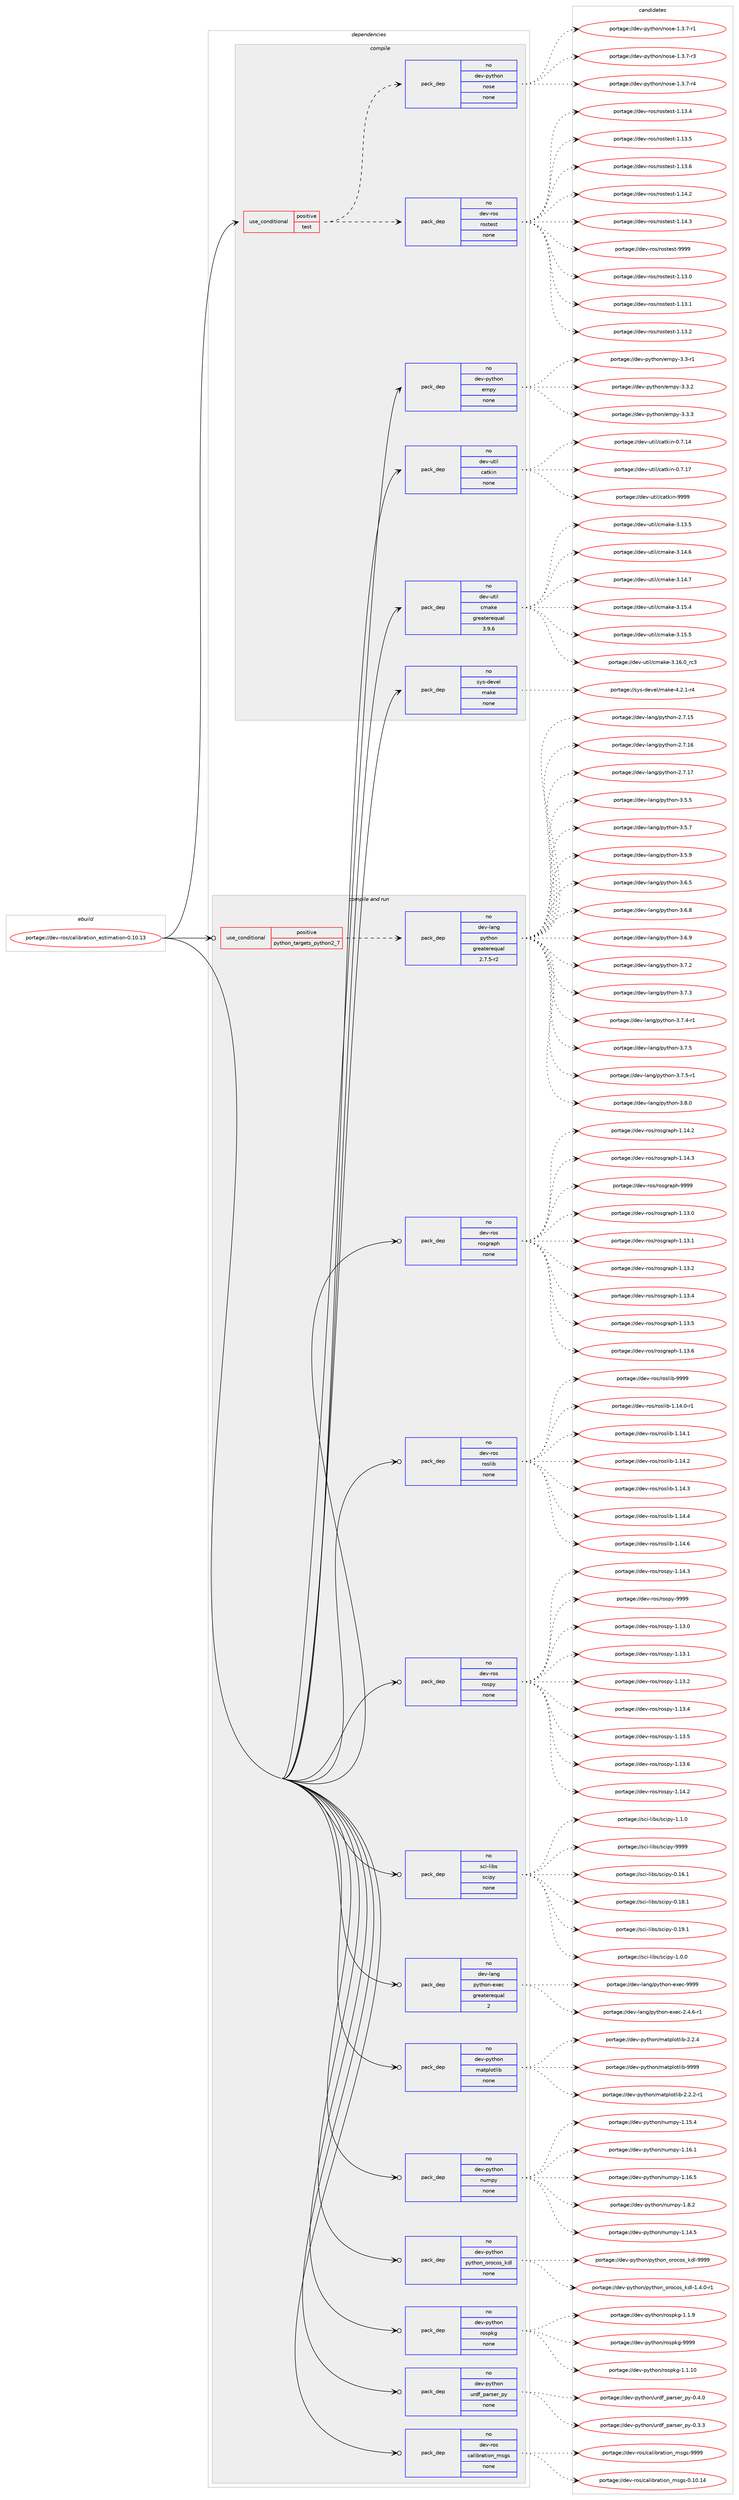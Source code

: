 digraph prolog {

# *************
# Graph options
# *************

newrank=true;
concentrate=true;
compound=true;
graph [rankdir=LR,fontname=Helvetica,fontsize=10,ranksep=1.5];#, ranksep=2.5, nodesep=0.2];
edge  [arrowhead=vee];
node  [fontname=Helvetica,fontsize=10];

# **********
# The ebuild
# **********

subgraph cluster_leftcol {
color=gray;
rank=same;
label=<<i>ebuild</i>>;
id [label="portage://dev-ros/calibration_estimation-0.10.13", color=red, width=4, href="../dev-ros/calibration_estimation-0.10.13.svg"];
}

# ****************
# The dependencies
# ****************

subgraph cluster_midcol {
color=gray;
label=<<i>dependencies</i>>;
subgraph cluster_compile {
fillcolor="#eeeeee";
style=filled;
label=<<i>compile</i>>;
subgraph cond42089 {
dependency183919 [label=<<TABLE BORDER="0" CELLBORDER="1" CELLSPACING="0" CELLPADDING="4"><TR><TD ROWSPAN="3" CELLPADDING="10">use_conditional</TD></TR><TR><TD>positive</TD></TR><TR><TD>test</TD></TR></TABLE>>, shape=none, color=red];
subgraph pack138410 {
dependency183920 [label=<<TABLE BORDER="0" CELLBORDER="1" CELLSPACING="0" CELLPADDING="4" WIDTH="220"><TR><TD ROWSPAN="6" CELLPADDING="30">pack_dep</TD></TR><TR><TD WIDTH="110">no</TD></TR><TR><TD>dev-ros</TD></TR><TR><TD>rostest</TD></TR><TR><TD>none</TD></TR><TR><TD></TD></TR></TABLE>>, shape=none, color=blue];
}
dependency183919:e -> dependency183920:w [weight=20,style="dashed",arrowhead="vee"];
subgraph pack138411 {
dependency183921 [label=<<TABLE BORDER="0" CELLBORDER="1" CELLSPACING="0" CELLPADDING="4" WIDTH="220"><TR><TD ROWSPAN="6" CELLPADDING="30">pack_dep</TD></TR><TR><TD WIDTH="110">no</TD></TR><TR><TD>dev-python</TD></TR><TR><TD>nose</TD></TR><TR><TD>none</TD></TR><TR><TD></TD></TR></TABLE>>, shape=none, color=blue];
}
dependency183919:e -> dependency183921:w [weight=20,style="dashed",arrowhead="vee"];
}
id:e -> dependency183919:w [weight=20,style="solid",arrowhead="vee"];
subgraph pack138412 {
dependency183922 [label=<<TABLE BORDER="0" CELLBORDER="1" CELLSPACING="0" CELLPADDING="4" WIDTH="220"><TR><TD ROWSPAN="6" CELLPADDING="30">pack_dep</TD></TR><TR><TD WIDTH="110">no</TD></TR><TR><TD>dev-python</TD></TR><TR><TD>empy</TD></TR><TR><TD>none</TD></TR><TR><TD></TD></TR></TABLE>>, shape=none, color=blue];
}
id:e -> dependency183922:w [weight=20,style="solid",arrowhead="vee"];
subgraph pack138413 {
dependency183923 [label=<<TABLE BORDER="0" CELLBORDER="1" CELLSPACING="0" CELLPADDING="4" WIDTH="220"><TR><TD ROWSPAN="6" CELLPADDING="30">pack_dep</TD></TR><TR><TD WIDTH="110">no</TD></TR><TR><TD>dev-util</TD></TR><TR><TD>catkin</TD></TR><TR><TD>none</TD></TR><TR><TD></TD></TR></TABLE>>, shape=none, color=blue];
}
id:e -> dependency183923:w [weight=20,style="solid",arrowhead="vee"];
subgraph pack138414 {
dependency183924 [label=<<TABLE BORDER="0" CELLBORDER="1" CELLSPACING="0" CELLPADDING="4" WIDTH="220"><TR><TD ROWSPAN="6" CELLPADDING="30">pack_dep</TD></TR><TR><TD WIDTH="110">no</TD></TR><TR><TD>dev-util</TD></TR><TR><TD>cmake</TD></TR><TR><TD>greaterequal</TD></TR><TR><TD>3.9.6</TD></TR></TABLE>>, shape=none, color=blue];
}
id:e -> dependency183924:w [weight=20,style="solid",arrowhead="vee"];
subgraph pack138415 {
dependency183925 [label=<<TABLE BORDER="0" CELLBORDER="1" CELLSPACING="0" CELLPADDING="4" WIDTH="220"><TR><TD ROWSPAN="6" CELLPADDING="30">pack_dep</TD></TR><TR><TD WIDTH="110">no</TD></TR><TR><TD>sys-devel</TD></TR><TR><TD>make</TD></TR><TR><TD>none</TD></TR><TR><TD></TD></TR></TABLE>>, shape=none, color=blue];
}
id:e -> dependency183925:w [weight=20,style="solid",arrowhead="vee"];
}
subgraph cluster_compileandrun {
fillcolor="#eeeeee";
style=filled;
label=<<i>compile and run</i>>;
subgraph cond42090 {
dependency183926 [label=<<TABLE BORDER="0" CELLBORDER="1" CELLSPACING="0" CELLPADDING="4"><TR><TD ROWSPAN="3" CELLPADDING="10">use_conditional</TD></TR><TR><TD>positive</TD></TR><TR><TD>python_targets_python2_7</TD></TR></TABLE>>, shape=none, color=red];
subgraph pack138416 {
dependency183927 [label=<<TABLE BORDER="0" CELLBORDER="1" CELLSPACING="0" CELLPADDING="4" WIDTH="220"><TR><TD ROWSPAN="6" CELLPADDING="30">pack_dep</TD></TR><TR><TD WIDTH="110">no</TD></TR><TR><TD>dev-lang</TD></TR><TR><TD>python</TD></TR><TR><TD>greaterequal</TD></TR><TR><TD>2.7.5-r2</TD></TR></TABLE>>, shape=none, color=blue];
}
dependency183926:e -> dependency183927:w [weight=20,style="dashed",arrowhead="vee"];
}
id:e -> dependency183926:w [weight=20,style="solid",arrowhead="odotvee"];
subgraph pack138417 {
dependency183928 [label=<<TABLE BORDER="0" CELLBORDER="1" CELLSPACING="0" CELLPADDING="4" WIDTH="220"><TR><TD ROWSPAN="6" CELLPADDING="30">pack_dep</TD></TR><TR><TD WIDTH="110">no</TD></TR><TR><TD>dev-lang</TD></TR><TR><TD>python-exec</TD></TR><TR><TD>greaterequal</TD></TR><TR><TD>2</TD></TR></TABLE>>, shape=none, color=blue];
}
id:e -> dependency183928:w [weight=20,style="solid",arrowhead="odotvee"];
subgraph pack138418 {
dependency183929 [label=<<TABLE BORDER="0" CELLBORDER="1" CELLSPACING="0" CELLPADDING="4" WIDTH="220"><TR><TD ROWSPAN="6" CELLPADDING="30">pack_dep</TD></TR><TR><TD WIDTH="110">no</TD></TR><TR><TD>dev-python</TD></TR><TR><TD>matplotlib</TD></TR><TR><TD>none</TD></TR><TR><TD></TD></TR></TABLE>>, shape=none, color=blue];
}
id:e -> dependency183929:w [weight=20,style="solid",arrowhead="odotvee"];
subgraph pack138419 {
dependency183930 [label=<<TABLE BORDER="0" CELLBORDER="1" CELLSPACING="0" CELLPADDING="4" WIDTH="220"><TR><TD ROWSPAN="6" CELLPADDING="30">pack_dep</TD></TR><TR><TD WIDTH="110">no</TD></TR><TR><TD>dev-python</TD></TR><TR><TD>numpy</TD></TR><TR><TD>none</TD></TR><TR><TD></TD></TR></TABLE>>, shape=none, color=blue];
}
id:e -> dependency183930:w [weight=20,style="solid",arrowhead="odotvee"];
subgraph pack138420 {
dependency183931 [label=<<TABLE BORDER="0" CELLBORDER="1" CELLSPACING="0" CELLPADDING="4" WIDTH="220"><TR><TD ROWSPAN="6" CELLPADDING="30">pack_dep</TD></TR><TR><TD WIDTH="110">no</TD></TR><TR><TD>dev-python</TD></TR><TR><TD>python_orocos_kdl</TD></TR><TR><TD>none</TD></TR><TR><TD></TD></TR></TABLE>>, shape=none, color=blue];
}
id:e -> dependency183931:w [weight=20,style="solid",arrowhead="odotvee"];
subgraph pack138421 {
dependency183932 [label=<<TABLE BORDER="0" CELLBORDER="1" CELLSPACING="0" CELLPADDING="4" WIDTH="220"><TR><TD ROWSPAN="6" CELLPADDING="30">pack_dep</TD></TR><TR><TD WIDTH="110">no</TD></TR><TR><TD>dev-python</TD></TR><TR><TD>rospkg</TD></TR><TR><TD>none</TD></TR><TR><TD></TD></TR></TABLE>>, shape=none, color=blue];
}
id:e -> dependency183932:w [weight=20,style="solid",arrowhead="odotvee"];
subgraph pack138422 {
dependency183933 [label=<<TABLE BORDER="0" CELLBORDER="1" CELLSPACING="0" CELLPADDING="4" WIDTH="220"><TR><TD ROWSPAN="6" CELLPADDING="30">pack_dep</TD></TR><TR><TD WIDTH="110">no</TD></TR><TR><TD>dev-python</TD></TR><TR><TD>urdf_parser_py</TD></TR><TR><TD>none</TD></TR><TR><TD></TD></TR></TABLE>>, shape=none, color=blue];
}
id:e -> dependency183933:w [weight=20,style="solid",arrowhead="odotvee"];
subgraph pack138423 {
dependency183934 [label=<<TABLE BORDER="0" CELLBORDER="1" CELLSPACING="0" CELLPADDING="4" WIDTH="220"><TR><TD ROWSPAN="6" CELLPADDING="30">pack_dep</TD></TR><TR><TD WIDTH="110">no</TD></TR><TR><TD>dev-ros</TD></TR><TR><TD>calibration_msgs</TD></TR><TR><TD>none</TD></TR><TR><TD></TD></TR></TABLE>>, shape=none, color=blue];
}
id:e -> dependency183934:w [weight=20,style="solid",arrowhead="odotvee"];
subgraph pack138424 {
dependency183935 [label=<<TABLE BORDER="0" CELLBORDER="1" CELLSPACING="0" CELLPADDING="4" WIDTH="220"><TR><TD ROWSPAN="6" CELLPADDING="30">pack_dep</TD></TR><TR><TD WIDTH="110">no</TD></TR><TR><TD>dev-ros</TD></TR><TR><TD>rosgraph</TD></TR><TR><TD>none</TD></TR><TR><TD></TD></TR></TABLE>>, shape=none, color=blue];
}
id:e -> dependency183935:w [weight=20,style="solid",arrowhead="odotvee"];
subgraph pack138425 {
dependency183936 [label=<<TABLE BORDER="0" CELLBORDER="1" CELLSPACING="0" CELLPADDING="4" WIDTH="220"><TR><TD ROWSPAN="6" CELLPADDING="30">pack_dep</TD></TR><TR><TD WIDTH="110">no</TD></TR><TR><TD>dev-ros</TD></TR><TR><TD>roslib</TD></TR><TR><TD>none</TD></TR><TR><TD></TD></TR></TABLE>>, shape=none, color=blue];
}
id:e -> dependency183936:w [weight=20,style="solid",arrowhead="odotvee"];
subgraph pack138426 {
dependency183937 [label=<<TABLE BORDER="0" CELLBORDER="1" CELLSPACING="0" CELLPADDING="4" WIDTH="220"><TR><TD ROWSPAN="6" CELLPADDING="30">pack_dep</TD></TR><TR><TD WIDTH="110">no</TD></TR><TR><TD>dev-ros</TD></TR><TR><TD>rospy</TD></TR><TR><TD>none</TD></TR><TR><TD></TD></TR></TABLE>>, shape=none, color=blue];
}
id:e -> dependency183937:w [weight=20,style="solid",arrowhead="odotvee"];
subgraph pack138427 {
dependency183938 [label=<<TABLE BORDER="0" CELLBORDER="1" CELLSPACING="0" CELLPADDING="4" WIDTH="220"><TR><TD ROWSPAN="6" CELLPADDING="30">pack_dep</TD></TR><TR><TD WIDTH="110">no</TD></TR><TR><TD>sci-libs</TD></TR><TR><TD>scipy</TD></TR><TR><TD>none</TD></TR><TR><TD></TD></TR></TABLE>>, shape=none, color=blue];
}
id:e -> dependency183938:w [weight=20,style="solid",arrowhead="odotvee"];
}
subgraph cluster_run {
fillcolor="#eeeeee";
style=filled;
label=<<i>run</i>>;
}
}

# **************
# The candidates
# **************

subgraph cluster_choices {
rank=same;
color=gray;
label=<<i>candidates</i>>;

subgraph choice138410 {
color=black;
nodesep=1;
choiceportage100101118451141111154711411111511610111511645494649514648 [label="portage://dev-ros/rostest-1.13.0", color=red, width=4,href="../dev-ros/rostest-1.13.0.svg"];
choiceportage100101118451141111154711411111511610111511645494649514649 [label="portage://dev-ros/rostest-1.13.1", color=red, width=4,href="../dev-ros/rostest-1.13.1.svg"];
choiceportage100101118451141111154711411111511610111511645494649514650 [label="portage://dev-ros/rostest-1.13.2", color=red, width=4,href="../dev-ros/rostest-1.13.2.svg"];
choiceportage100101118451141111154711411111511610111511645494649514652 [label="portage://dev-ros/rostest-1.13.4", color=red, width=4,href="../dev-ros/rostest-1.13.4.svg"];
choiceportage100101118451141111154711411111511610111511645494649514653 [label="portage://dev-ros/rostest-1.13.5", color=red, width=4,href="../dev-ros/rostest-1.13.5.svg"];
choiceportage100101118451141111154711411111511610111511645494649514654 [label="portage://dev-ros/rostest-1.13.6", color=red, width=4,href="../dev-ros/rostest-1.13.6.svg"];
choiceportage100101118451141111154711411111511610111511645494649524650 [label="portage://dev-ros/rostest-1.14.2", color=red, width=4,href="../dev-ros/rostest-1.14.2.svg"];
choiceportage100101118451141111154711411111511610111511645494649524651 [label="portage://dev-ros/rostest-1.14.3", color=red, width=4,href="../dev-ros/rostest-1.14.3.svg"];
choiceportage10010111845114111115471141111151161011151164557575757 [label="portage://dev-ros/rostest-9999", color=red, width=4,href="../dev-ros/rostest-9999.svg"];
dependency183920:e -> choiceportage100101118451141111154711411111511610111511645494649514648:w [style=dotted,weight="100"];
dependency183920:e -> choiceportage100101118451141111154711411111511610111511645494649514649:w [style=dotted,weight="100"];
dependency183920:e -> choiceportage100101118451141111154711411111511610111511645494649514650:w [style=dotted,weight="100"];
dependency183920:e -> choiceportage100101118451141111154711411111511610111511645494649514652:w [style=dotted,weight="100"];
dependency183920:e -> choiceportage100101118451141111154711411111511610111511645494649514653:w [style=dotted,weight="100"];
dependency183920:e -> choiceportage100101118451141111154711411111511610111511645494649514654:w [style=dotted,weight="100"];
dependency183920:e -> choiceportage100101118451141111154711411111511610111511645494649524650:w [style=dotted,weight="100"];
dependency183920:e -> choiceportage100101118451141111154711411111511610111511645494649524651:w [style=dotted,weight="100"];
dependency183920:e -> choiceportage10010111845114111115471141111151161011151164557575757:w [style=dotted,weight="100"];
}
subgraph choice138411 {
color=black;
nodesep=1;
choiceportage10010111845112121116104111110471101111151014549465146554511449 [label="portage://dev-python/nose-1.3.7-r1", color=red, width=4,href="../dev-python/nose-1.3.7-r1.svg"];
choiceportage10010111845112121116104111110471101111151014549465146554511451 [label="portage://dev-python/nose-1.3.7-r3", color=red, width=4,href="../dev-python/nose-1.3.7-r3.svg"];
choiceportage10010111845112121116104111110471101111151014549465146554511452 [label="portage://dev-python/nose-1.3.7-r4", color=red, width=4,href="../dev-python/nose-1.3.7-r4.svg"];
dependency183921:e -> choiceportage10010111845112121116104111110471101111151014549465146554511449:w [style=dotted,weight="100"];
dependency183921:e -> choiceportage10010111845112121116104111110471101111151014549465146554511451:w [style=dotted,weight="100"];
dependency183921:e -> choiceportage10010111845112121116104111110471101111151014549465146554511452:w [style=dotted,weight="100"];
}
subgraph choice138412 {
color=black;
nodesep=1;
choiceportage1001011184511212111610411111047101109112121455146514511449 [label="portage://dev-python/empy-3.3-r1", color=red, width=4,href="../dev-python/empy-3.3-r1.svg"];
choiceportage1001011184511212111610411111047101109112121455146514650 [label="portage://dev-python/empy-3.3.2", color=red, width=4,href="../dev-python/empy-3.3.2.svg"];
choiceportage1001011184511212111610411111047101109112121455146514651 [label="portage://dev-python/empy-3.3.3", color=red, width=4,href="../dev-python/empy-3.3.3.svg"];
dependency183922:e -> choiceportage1001011184511212111610411111047101109112121455146514511449:w [style=dotted,weight="100"];
dependency183922:e -> choiceportage1001011184511212111610411111047101109112121455146514650:w [style=dotted,weight="100"];
dependency183922:e -> choiceportage1001011184511212111610411111047101109112121455146514651:w [style=dotted,weight="100"];
}
subgraph choice138413 {
color=black;
nodesep=1;
choiceportage1001011184511711610510847999711610710511045484655464952 [label="portage://dev-util/catkin-0.7.14", color=red, width=4,href="../dev-util/catkin-0.7.14.svg"];
choiceportage1001011184511711610510847999711610710511045484655464955 [label="portage://dev-util/catkin-0.7.17", color=red, width=4,href="../dev-util/catkin-0.7.17.svg"];
choiceportage100101118451171161051084799971161071051104557575757 [label="portage://dev-util/catkin-9999", color=red, width=4,href="../dev-util/catkin-9999.svg"];
dependency183923:e -> choiceportage1001011184511711610510847999711610710511045484655464952:w [style=dotted,weight="100"];
dependency183923:e -> choiceportage1001011184511711610510847999711610710511045484655464955:w [style=dotted,weight="100"];
dependency183923:e -> choiceportage100101118451171161051084799971161071051104557575757:w [style=dotted,weight="100"];
}
subgraph choice138414 {
color=black;
nodesep=1;
choiceportage1001011184511711610510847991099710710145514649514653 [label="portage://dev-util/cmake-3.13.5", color=red, width=4,href="../dev-util/cmake-3.13.5.svg"];
choiceportage1001011184511711610510847991099710710145514649524654 [label="portage://dev-util/cmake-3.14.6", color=red, width=4,href="../dev-util/cmake-3.14.6.svg"];
choiceportage1001011184511711610510847991099710710145514649524655 [label="portage://dev-util/cmake-3.14.7", color=red, width=4,href="../dev-util/cmake-3.14.7.svg"];
choiceportage1001011184511711610510847991099710710145514649534652 [label="portage://dev-util/cmake-3.15.4", color=red, width=4,href="../dev-util/cmake-3.15.4.svg"];
choiceportage1001011184511711610510847991099710710145514649534653 [label="portage://dev-util/cmake-3.15.5", color=red, width=4,href="../dev-util/cmake-3.15.5.svg"];
choiceportage1001011184511711610510847991099710710145514649544648951149951 [label="portage://dev-util/cmake-3.16.0_rc3", color=red, width=4,href="../dev-util/cmake-3.16.0_rc3.svg"];
dependency183924:e -> choiceportage1001011184511711610510847991099710710145514649514653:w [style=dotted,weight="100"];
dependency183924:e -> choiceportage1001011184511711610510847991099710710145514649524654:w [style=dotted,weight="100"];
dependency183924:e -> choiceportage1001011184511711610510847991099710710145514649524655:w [style=dotted,weight="100"];
dependency183924:e -> choiceportage1001011184511711610510847991099710710145514649534652:w [style=dotted,weight="100"];
dependency183924:e -> choiceportage1001011184511711610510847991099710710145514649534653:w [style=dotted,weight="100"];
dependency183924:e -> choiceportage1001011184511711610510847991099710710145514649544648951149951:w [style=dotted,weight="100"];
}
subgraph choice138415 {
color=black;
nodesep=1;
choiceportage1151211154510010111810110847109971071014552465046494511452 [label="portage://sys-devel/make-4.2.1-r4", color=red, width=4,href="../sys-devel/make-4.2.1-r4.svg"];
dependency183925:e -> choiceportage1151211154510010111810110847109971071014552465046494511452:w [style=dotted,weight="100"];
}
subgraph choice138416 {
color=black;
nodesep=1;
choiceportage10010111845108971101034711212111610411111045504655464953 [label="portage://dev-lang/python-2.7.15", color=red, width=4,href="../dev-lang/python-2.7.15.svg"];
choiceportage10010111845108971101034711212111610411111045504655464954 [label="portage://dev-lang/python-2.7.16", color=red, width=4,href="../dev-lang/python-2.7.16.svg"];
choiceportage10010111845108971101034711212111610411111045504655464955 [label="portage://dev-lang/python-2.7.17", color=red, width=4,href="../dev-lang/python-2.7.17.svg"];
choiceportage100101118451089711010347112121116104111110455146534653 [label="portage://dev-lang/python-3.5.5", color=red, width=4,href="../dev-lang/python-3.5.5.svg"];
choiceportage100101118451089711010347112121116104111110455146534655 [label="portage://dev-lang/python-3.5.7", color=red, width=4,href="../dev-lang/python-3.5.7.svg"];
choiceportage100101118451089711010347112121116104111110455146534657 [label="portage://dev-lang/python-3.5.9", color=red, width=4,href="../dev-lang/python-3.5.9.svg"];
choiceportage100101118451089711010347112121116104111110455146544653 [label="portage://dev-lang/python-3.6.5", color=red, width=4,href="../dev-lang/python-3.6.5.svg"];
choiceportage100101118451089711010347112121116104111110455146544656 [label="portage://dev-lang/python-3.6.8", color=red, width=4,href="../dev-lang/python-3.6.8.svg"];
choiceportage100101118451089711010347112121116104111110455146544657 [label="portage://dev-lang/python-3.6.9", color=red, width=4,href="../dev-lang/python-3.6.9.svg"];
choiceportage100101118451089711010347112121116104111110455146554650 [label="portage://dev-lang/python-3.7.2", color=red, width=4,href="../dev-lang/python-3.7.2.svg"];
choiceportage100101118451089711010347112121116104111110455146554651 [label="portage://dev-lang/python-3.7.3", color=red, width=4,href="../dev-lang/python-3.7.3.svg"];
choiceportage1001011184510897110103471121211161041111104551465546524511449 [label="portage://dev-lang/python-3.7.4-r1", color=red, width=4,href="../dev-lang/python-3.7.4-r1.svg"];
choiceportage100101118451089711010347112121116104111110455146554653 [label="portage://dev-lang/python-3.7.5", color=red, width=4,href="../dev-lang/python-3.7.5.svg"];
choiceportage1001011184510897110103471121211161041111104551465546534511449 [label="portage://dev-lang/python-3.7.5-r1", color=red, width=4,href="../dev-lang/python-3.7.5-r1.svg"];
choiceportage100101118451089711010347112121116104111110455146564648 [label="portage://dev-lang/python-3.8.0", color=red, width=4,href="../dev-lang/python-3.8.0.svg"];
dependency183927:e -> choiceportage10010111845108971101034711212111610411111045504655464953:w [style=dotted,weight="100"];
dependency183927:e -> choiceportage10010111845108971101034711212111610411111045504655464954:w [style=dotted,weight="100"];
dependency183927:e -> choiceportage10010111845108971101034711212111610411111045504655464955:w [style=dotted,weight="100"];
dependency183927:e -> choiceportage100101118451089711010347112121116104111110455146534653:w [style=dotted,weight="100"];
dependency183927:e -> choiceportage100101118451089711010347112121116104111110455146534655:w [style=dotted,weight="100"];
dependency183927:e -> choiceportage100101118451089711010347112121116104111110455146534657:w [style=dotted,weight="100"];
dependency183927:e -> choiceportage100101118451089711010347112121116104111110455146544653:w [style=dotted,weight="100"];
dependency183927:e -> choiceportage100101118451089711010347112121116104111110455146544656:w [style=dotted,weight="100"];
dependency183927:e -> choiceportage100101118451089711010347112121116104111110455146544657:w [style=dotted,weight="100"];
dependency183927:e -> choiceportage100101118451089711010347112121116104111110455146554650:w [style=dotted,weight="100"];
dependency183927:e -> choiceportage100101118451089711010347112121116104111110455146554651:w [style=dotted,weight="100"];
dependency183927:e -> choiceportage1001011184510897110103471121211161041111104551465546524511449:w [style=dotted,weight="100"];
dependency183927:e -> choiceportage100101118451089711010347112121116104111110455146554653:w [style=dotted,weight="100"];
dependency183927:e -> choiceportage1001011184510897110103471121211161041111104551465546534511449:w [style=dotted,weight="100"];
dependency183927:e -> choiceportage100101118451089711010347112121116104111110455146564648:w [style=dotted,weight="100"];
}
subgraph choice138417 {
color=black;
nodesep=1;
choiceportage10010111845108971101034711212111610411111045101120101994550465246544511449 [label="portage://dev-lang/python-exec-2.4.6-r1", color=red, width=4,href="../dev-lang/python-exec-2.4.6-r1.svg"];
choiceportage10010111845108971101034711212111610411111045101120101994557575757 [label="portage://dev-lang/python-exec-9999", color=red, width=4,href="../dev-lang/python-exec-9999.svg"];
dependency183928:e -> choiceportage10010111845108971101034711212111610411111045101120101994550465246544511449:w [style=dotted,weight="100"];
dependency183928:e -> choiceportage10010111845108971101034711212111610411111045101120101994557575757:w [style=dotted,weight="100"];
}
subgraph choice138418 {
color=black;
nodesep=1;
choiceportage100101118451121211161041111104710997116112108111116108105984550465046504511449 [label="portage://dev-python/matplotlib-2.2.2-r1", color=red, width=4,href="../dev-python/matplotlib-2.2.2-r1.svg"];
choiceportage10010111845112121116104111110471099711611210811111610810598455046504652 [label="portage://dev-python/matplotlib-2.2.4", color=red, width=4,href="../dev-python/matplotlib-2.2.4.svg"];
choiceportage100101118451121211161041111104710997116112108111116108105984557575757 [label="portage://dev-python/matplotlib-9999", color=red, width=4,href="../dev-python/matplotlib-9999.svg"];
dependency183929:e -> choiceportage100101118451121211161041111104710997116112108111116108105984550465046504511449:w [style=dotted,weight="100"];
dependency183929:e -> choiceportage10010111845112121116104111110471099711611210811111610810598455046504652:w [style=dotted,weight="100"];
dependency183929:e -> choiceportage100101118451121211161041111104710997116112108111116108105984557575757:w [style=dotted,weight="100"];
}
subgraph choice138419 {
color=black;
nodesep=1;
choiceportage100101118451121211161041111104711011710911212145494649524653 [label="portage://dev-python/numpy-1.14.5", color=red, width=4,href="../dev-python/numpy-1.14.5.svg"];
choiceportage100101118451121211161041111104711011710911212145494649534652 [label="portage://dev-python/numpy-1.15.4", color=red, width=4,href="../dev-python/numpy-1.15.4.svg"];
choiceportage100101118451121211161041111104711011710911212145494649544649 [label="portage://dev-python/numpy-1.16.1", color=red, width=4,href="../dev-python/numpy-1.16.1.svg"];
choiceportage100101118451121211161041111104711011710911212145494649544653 [label="portage://dev-python/numpy-1.16.5", color=red, width=4,href="../dev-python/numpy-1.16.5.svg"];
choiceportage1001011184511212111610411111047110117109112121454946564650 [label="portage://dev-python/numpy-1.8.2", color=red, width=4,href="../dev-python/numpy-1.8.2.svg"];
dependency183930:e -> choiceportage100101118451121211161041111104711011710911212145494649524653:w [style=dotted,weight="100"];
dependency183930:e -> choiceportage100101118451121211161041111104711011710911212145494649534652:w [style=dotted,weight="100"];
dependency183930:e -> choiceportage100101118451121211161041111104711011710911212145494649544649:w [style=dotted,weight="100"];
dependency183930:e -> choiceportage100101118451121211161041111104711011710911212145494649544653:w [style=dotted,weight="100"];
dependency183930:e -> choiceportage1001011184511212111610411111047110117109112121454946564650:w [style=dotted,weight="100"];
}
subgraph choice138420 {
color=black;
nodesep=1;
choiceportage10010111845112121116104111110471121211161041111109511111411199111115951071001084549465246484511449 [label="portage://dev-python/python_orocos_kdl-1.4.0-r1", color=red, width=4,href="../dev-python/python_orocos_kdl-1.4.0-r1.svg"];
choiceportage10010111845112121116104111110471121211161041111109511111411199111115951071001084557575757 [label="portage://dev-python/python_orocos_kdl-9999", color=red, width=4,href="../dev-python/python_orocos_kdl-9999.svg"];
dependency183931:e -> choiceportage10010111845112121116104111110471121211161041111109511111411199111115951071001084549465246484511449:w [style=dotted,weight="100"];
dependency183931:e -> choiceportage10010111845112121116104111110471121211161041111109511111411199111115951071001084557575757:w [style=dotted,weight="100"];
}
subgraph choice138421 {
color=black;
nodesep=1;
choiceportage100101118451121211161041111104711411111511210710345494649464948 [label="portage://dev-python/rospkg-1.1.10", color=red, width=4,href="../dev-python/rospkg-1.1.10.svg"];
choiceportage1001011184511212111610411111047114111115112107103454946494657 [label="portage://dev-python/rospkg-1.1.9", color=red, width=4,href="../dev-python/rospkg-1.1.9.svg"];
choiceportage10010111845112121116104111110471141111151121071034557575757 [label="portage://dev-python/rospkg-9999", color=red, width=4,href="../dev-python/rospkg-9999.svg"];
dependency183932:e -> choiceportage100101118451121211161041111104711411111511210710345494649464948:w [style=dotted,weight="100"];
dependency183932:e -> choiceportage1001011184511212111610411111047114111115112107103454946494657:w [style=dotted,weight="100"];
dependency183932:e -> choiceportage10010111845112121116104111110471141111151121071034557575757:w [style=dotted,weight="100"];
}
subgraph choice138422 {
color=black;
nodesep=1;
choiceportage1001011184511212111610411111047117114100102951129711411510111495112121454846514651 [label="portage://dev-python/urdf_parser_py-0.3.3", color=red, width=4,href="../dev-python/urdf_parser_py-0.3.3.svg"];
choiceportage1001011184511212111610411111047117114100102951129711411510111495112121454846524648 [label="portage://dev-python/urdf_parser_py-0.4.0", color=red, width=4,href="../dev-python/urdf_parser_py-0.4.0.svg"];
dependency183933:e -> choiceportage1001011184511212111610411111047117114100102951129711411510111495112121454846514651:w [style=dotted,weight="100"];
dependency183933:e -> choiceportage1001011184511212111610411111047117114100102951129711411510111495112121454846524648:w [style=dotted,weight="100"];
}
subgraph choice138423 {
color=black;
nodesep=1;
choiceportage100101118451141111154799971081059811497116105111110951091151031154548464948464952 [label="portage://dev-ros/calibration_msgs-0.10.14", color=red, width=4,href="../dev-ros/calibration_msgs-0.10.14.svg"];
choiceportage100101118451141111154799971081059811497116105111110951091151031154557575757 [label="portage://dev-ros/calibration_msgs-9999", color=red, width=4,href="../dev-ros/calibration_msgs-9999.svg"];
dependency183934:e -> choiceportage100101118451141111154799971081059811497116105111110951091151031154548464948464952:w [style=dotted,weight="100"];
dependency183934:e -> choiceportage100101118451141111154799971081059811497116105111110951091151031154557575757:w [style=dotted,weight="100"];
}
subgraph choice138424 {
color=black;
nodesep=1;
choiceportage10010111845114111115471141111151031149711210445494649514648 [label="portage://dev-ros/rosgraph-1.13.0", color=red, width=4,href="../dev-ros/rosgraph-1.13.0.svg"];
choiceportage10010111845114111115471141111151031149711210445494649514649 [label="portage://dev-ros/rosgraph-1.13.1", color=red, width=4,href="../dev-ros/rosgraph-1.13.1.svg"];
choiceportage10010111845114111115471141111151031149711210445494649514650 [label="portage://dev-ros/rosgraph-1.13.2", color=red, width=4,href="../dev-ros/rosgraph-1.13.2.svg"];
choiceportage10010111845114111115471141111151031149711210445494649514652 [label="portage://dev-ros/rosgraph-1.13.4", color=red, width=4,href="../dev-ros/rosgraph-1.13.4.svg"];
choiceportage10010111845114111115471141111151031149711210445494649514653 [label="portage://dev-ros/rosgraph-1.13.5", color=red, width=4,href="../dev-ros/rosgraph-1.13.5.svg"];
choiceportage10010111845114111115471141111151031149711210445494649514654 [label="portage://dev-ros/rosgraph-1.13.6", color=red, width=4,href="../dev-ros/rosgraph-1.13.6.svg"];
choiceportage10010111845114111115471141111151031149711210445494649524650 [label="portage://dev-ros/rosgraph-1.14.2", color=red, width=4,href="../dev-ros/rosgraph-1.14.2.svg"];
choiceportage10010111845114111115471141111151031149711210445494649524651 [label="portage://dev-ros/rosgraph-1.14.3", color=red, width=4,href="../dev-ros/rosgraph-1.14.3.svg"];
choiceportage1001011184511411111547114111115103114971121044557575757 [label="portage://dev-ros/rosgraph-9999", color=red, width=4,href="../dev-ros/rosgraph-9999.svg"];
dependency183935:e -> choiceportage10010111845114111115471141111151031149711210445494649514648:w [style=dotted,weight="100"];
dependency183935:e -> choiceportage10010111845114111115471141111151031149711210445494649514649:w [style=dotted,weight="100"];
dependency183935:e -> choiceportage10010111845114111115471141111151031149711210445494649514650:w [style=dotted,weight="100"];
dependency183935:e -> choiceportage10010111845114111115471141111151031149711210445494649514652:w [style=dotted,weight="100"];
dependency183935:e -> choiceportage10010111845114111115471141111151031149711210445494649514653:w [style=dotted,weight="100"];
dependency183935:e -> choiceportage10010111845114111115471141111151031149711210445494649514654:w [style=dotted,weight="100"];
dependency183935:e -> choiceportage10010111845114111115471141111151031149711210445494649524650:w [style=dotted,weight="100"];
dependency183935:e -> choiceportage10010111845114111115471141111151031149711210445494649524651:w [style=dotted,weight="100"];
dependency183935:e -> choiceportage1001011184511411111547114111115103114971121044557575757:w [style=dotted,weight="100"];
}
subgraph choice138425 {
color=black;
nodesep=1;
choiceportage100101118451141111154711411111510810598454946495246484511449 [label="portage://dev-ros/roslib-1.14.0-r1", color=red, width=4,href="../dev-ros/roslib-1.14.0-r1.svg"];
choiceportage10010111845114111115471141111151081059845494649524649 [label="portage://dev-ros/roslib-1.14.1", color=red, width=4,href="../dev-ros/roslib-1.14.1.svg"];
choiceportage10010111845114111115471141111151081059845494649524650 [label="portage://dev-ros/roslib-1.14.2", color=red, width=4,href="../dev-ros/roslib-1.14.2.svg"];
choiceportage10010111845114111115471141111151081059845494649524651 [label="portage://dev-ros/roslib-1.14.3", color=red, width=4,href="../dev-ros/roslib-1.14.3.svg"];
choiceportage10010111845114111115471141111151081059845494649524652 [label="portage://dev-ros/roslib-1.14.4", color=red, width=4,href="../dev-ros/roslib-1.14.4.svg"];
choiceportage10010111845114111115471141111151081059845494649524654 [label="portage://dev-ros/roslib-1.14.6", color=red, width=4,href="../dev-ros/roslib-1.14.6.svg"];
choiceportage1001011184511411111547114111115108105984557575757 [label="portage://dev-ros/roslib-9999", color=red, width=4,href="../dev-ros/roslib-9999.svg"];
dependency183936:e -> choiceportage100101118451141111154711411111510810598454946495246484511449:w [style=dotted,weight="100"];
dependency183936:e -> choiceportage10010111845114111115471141111151081059845494649524649:w [style=dotted,weight="100"];
dependency183936:e -> choiceportage10010111845114111115471141111151081059845494649524650:w [style=dotted,weight="100"];
dependency183936:e -> choiceportage10010111845114111115471141111151081059845494649524651:w [style=dotted,weight="100"];
dependency183936:e -> choiceportage10010111845114111115471141111151081059845494649524652:w [style=dotted,weight="100"];
dependency183936:e -> choiceportage10010111845114111115471141111151081059845494649524654:w [style=dotted,weight="100"];
dependency183936:e -> choiceportage1001011184511411111547114111115108105984557575757:w [style=dotted,weight="100"];
}
subgraph choice138426 {
color=black;
nodesep=1;
choiceportage100101118451141111154711411111511212145494649514648 [label="portage://dev-ros/rospy-1.13.0", color=red, width=4,href="../dev-ros/rospy-1.13.0.svg"];
choiceportage100101118451141111154711411111511212145494649514649 [label="portage://dev-ros/rospy-1.13.1", color=red, width=4,href="../dev-ros/rospy-1.13.1.svg"];
choiceportage100101118451141111154711411111511212145494649514650 [label="portage://dev-ros/rospy-1.13.2", color=red, width=4,href="../dev-ros/rospy-1.13.2.svg"];
choiceportage100101118451141111154711411111511212145494649514652 [label="portage://dev-ros/rospy-1.13.4", color=red, width=4,href="../dev-ros/rospy-1.13.4.svg"];
choiceportage100101118451141111154711411111511212145494649514653 [label="portage://dev-ros/rospy-1.13.5", color=red, width=4,href="../dev-ros/rospy-1.13.5.svg"];
choiceportage100101118451141111154711411111511212145494649514654 [label="portage://dev-ros/rospy-1.13.6", color=red, width=4,href="../dev-ros/rospy-1.13.6.svg"];
choiceportage100101118451141111154711411111511212145494649524650 [label="portage://dev-ros/rospy-1.14.2", color=red, width=4,href="../dev-ros/rospy-1.14.2.svg"];
choiceportage100101118451141111154711411111511212145494649524651 [label="portage://dev-ros/rospy-1.14.3", color=red, width=4,href="../dev-ros/rospy-1.14.3.svg"];
choiceportage10010111845114111115471141111151121214557575757 [label="portage://dev-ros/rospy-9999", color=red, width=4,href="../dev-ros/rospy-9999.svg"];
dependency183937:e -> choiceportage100101118451141111154711411111511212145494649514648:w [style=dotted,weight="100"];
dependency183937:e -> choiceportage100101118451141111154711411111511212145494649514649:w [style=dotted,weight="100"];
dependency183937:e -> choiceportage100101118451141111154711411111511212145494649514650:w [style=dotted,weight="100"];
dependency183937:e -> choiceportage100101118451141111154711411111511212145494649514652:w [style=dotted,weight="100"];
dependency183937:e -> choiceportage100101118451141111154711411111511212145494649514653:w [style=dotted,weight="100"];
dependency183937:e -> choiceportage100101118451141111154711411111511212145494649514654:w [style=dotted,weight="100"];
dependency183937:e -> choiceportage100101118451141111154711411111511212145494649524650:w [style=dotted,weight="100"];
dependency183937:e -> choiceportage100101118451141111154711411111511212145494649524651:w [style=dotted,weight="100"];
dependency183937:e -> choiceportage10010111845114111115471141111151121214557575757:w [style=dotted,weight="100"];
}
subgraph choice138427 {
color=black;
nodesep=1;
choiceportage115991054510810598115471159910511212145484649544649 [label="portage://sci-libs/scipy-0.16.1", color=red, width=4,href="../sci-libs/scipy-0.16.1.svg"];
choiceportage115991054510810598115471159910511212145484649564649 [label="portage://sci-libs/scipy-0.18.1", color=red, width=4,href="../sci-libs/scipy-0.18.1.svg"];
choiceportage115991054510810598115471159910511212145484649574649 [label="portage://sci-libs/scipy-0.19.1", color=red, width=4,href="../sci-libs/scipy-0.19.1.svg"];
choiceportage1159910545108105981154711599105112121454946484648 [label="portage://sci-libs/scipy-1.0.0", color=red, width=4,href="../sci-libs/scipy-1.0.0.svg"];
choiceportage1159910545108105981154711599105112121454946494648 [label="portage://sci-libs/scipy-1.1.0", color=red, width=4,href="../sci-libs/scipy-1.1.0.svg"];
choiceportage11599105451081059811547115991051121214557575757 [label="portage://sci-libs/scipy-9999", color=red, width=4,href="../sci-libs/scipy-9999.svg"];
dependency183938:e -> choiceportage115991054510810598115471159910511212145484649544649:w [style=dotted,weight="100"];
dependency183938:e -> choiceportage115991054510810598115471159910511212145484649564649:w [style=dotted,weight="100"];
dependency183938:e -> choiceportage115991054510810598115471159910511212145484649574649:w [style=dotted,weight="100"];
dependency183938:e -> choiceportage1159910545108105981154711599105112121454946484648:w [style=dotted,weight="100"];
dependency183938:e -> choiceportage1159910545108105981154711599105112121454946494648:w [style=dotted,weight="100"];
dependency183938:e -> choiceportage11599105451081059811547115991051121214557575757:w [style=dotted,weight="100"];
}
}

}
